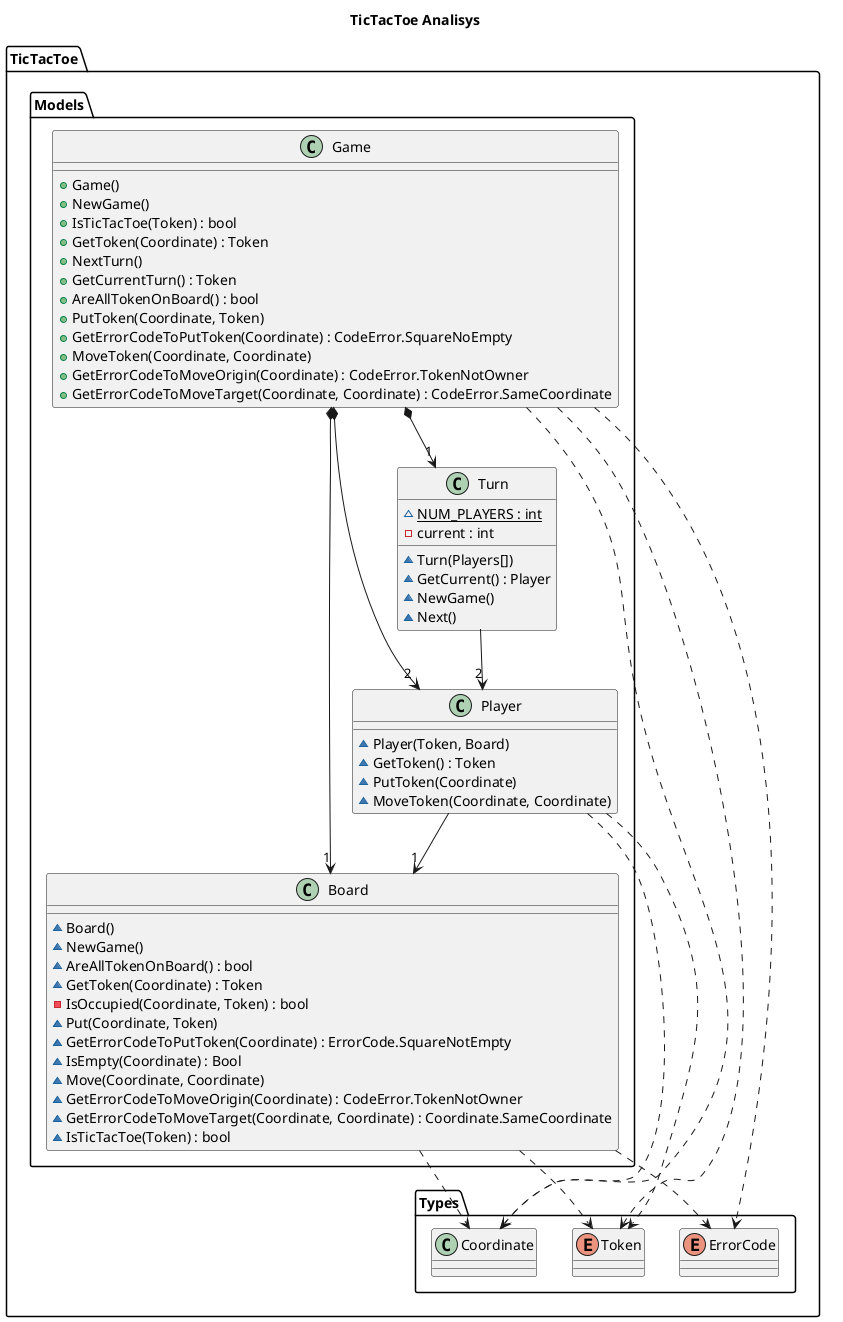 @startuml TicTacToeAnalisys
title TicTacToe Analisys
namespace TicTacToe.Models{
    class Game{
        +Game()
        +NewGame()
        +IsTicTacToe(Token) : bool
        +GetToken(Coordinate) : Token
        +NextTurn()
        +GetCurrentTurn() : Token
        +AreAllTokenOnBoard() : bool
        +PutToken(Coordinate, Token)
        +GetErrorCodeToPutToken(Coordinate) : CodeError.SquareNoEmpty
        +MoveToken(Coordinate, Coordinate)
        +GetErrorCodeToMoveOrigin(Coordinate) : CodeError.TokenNotOwner
        +GetErrorCodeToMoveTarget(Coordinate, Coordinate) : CodeError.SameCoordinate
    }
    Game *--> "1" Board
    Game *--> "2" Player
    Game *--> "1" Turn
    Game ..> TicTacToe.Types.Coordinate
    Game ..> TicTacToe.Types.Token
    Game ..> TicTacToe.Types.ErrorCode

    class Turn{
        ~{static} NUM_PLAYERS : int
        -current : int
        ~Turn(Players[])
        ~GetCurrent() : Player
        ~NewGame()
        ~Next()
    }
    Turn --> "2" Player

    class Player{
        ~Player(Token, Board)
        ~GetToken() : Token
        ~PutToken(Coordinate)
        ~MoveToken(Coordinate, Coordinate)
    }
    Player --> "1" Board
    Player ..> TicTacToe.Types.Coordinate
    Player ..> TicTacToe.Types.Token

    class Board{
        ~Board()
        ~NewGame()
        ~AreAllTokenOnBoard() : bool
        ~GetToken(Coordinate) : Token
        -IsOccupied(Coordinate, Token) : bool
        ~Put(Coordinate, Token)
        ~GetErrorCodeToPutToken(Coordinate) : ErrorCode.SquareNotEmpty
        ~IsEmpty(Coordinate) : Bool
        ~Move(Coordinate, Coordinate)
        ~GetErrorCodeToMoveOrigin(Coordinate) : CodeError.TokenNotOwner
        ~GetErrorCodeToMoveTarget(Coordinate, Coordinate) : Coordinate.SameCoordinate
        ~IsTicTacToe(Token) : bool
    }
    Board ..> TicTacToe.Types.Coordinate
    Board ..> TicTacToe.Types.Token
    Board ..> TicTacToe.Types.ErrorCode
}

namespace TicTacToe.Types{
    class Coordinate{}

    enum Token{}

    enum ErrorCode{}
}
@enduml

@startuml TicTacToe.Types
title TicTaccToe Types
namespace TicTaccToe.Types{
    class Coordinate{
        +{static} DIMENSION : int
        -row : int
        -colunm : int
        +Coordinate()
        +Coordinate(row, colunm)
        +GetRow() : int
        +GetColunm() : int
        +SetCoordinate(row, colunm)
    }

    enum Token{
        +X,
        +O,
        +NULL
    }

    enum ErrorCode{
        +NOT_EMPTY,
        +NOT_OWNER,
        +SAME_COORDINATES,
        +WRONG_COORDINATES,
        +NULL
    }
}
@enduml